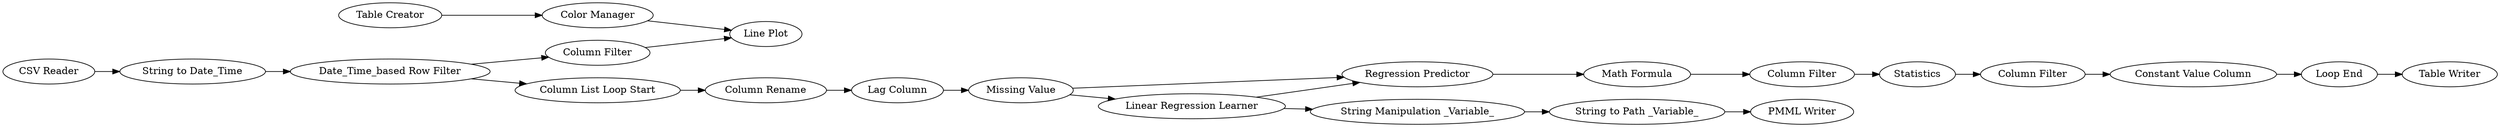 digraph {
	"660056776360302631_335" [label="Constant Value Column"]
	"7873272383283197297_243" [label="Column List Loop Start"]
	"-6796543617349854576_179" [label="PMML Writer"]
	"660056776360302631_332" [label="Column Filter"]
	"660056776360302631_334" [label="Math Formula"]
	"7873272383283197297_340" [label="CSV Reader"]
	"7873272383283197297_342" [label="Loop End"]
	"7873272383283197297_210" [label="Lag Column"]
	"7873272383283197297_245" [label="Missing Value"]
	"7873272383283197297_179" [label="Linear Regression Learner"]
	"7873272383283197297_336" [label="Regression Predictor"]
	"3943414578606325559_324" [label="String to Date_Time"]
	"7873272383283197297_329" [label="Color Manager"]
	"7873272383283197297_327" [label="Line Plot"]
	"7873272383283197297_330" [label="Column Filter"]
	"7873272383283197297_341" [label="Table Writer"]
	"-6796543617349854576_182" [label="String to Path _Variable_"]
	"660056776360302631_331" [label=Statistics]
	"7873272383283197297_328" [label="Table Creator"]
	"7873272383283197297_191" [label="Column Rename"]
	"660056776360302631_336" [label="Column Filter"]
	"3943414578606325559_325" [label="Date_Time_based Row Filter"]
	"-6796543617349854576_180" [label="String Manipulation _Variable_"]
	"7873272383283197297_342" -> "7873272383283197297_341"
	"7873272383283197297_336" -> "660056776360302631_334"
	"7873272383283197297_179" -> "7873272383283197297_336"
	"7873272383283197297_243" -> "7873272383283197297_191"
	"-6796543617349854576_180" -> "-6796543617349854576_182"
	"3943414578606325559_325" -> "7873272383283197297_330"
	"7873272383283197297_245" -> "7873272383283197297_179"
	"660056776360302631_334" -> "660056776360302631_332"
	"-6796543617349854576_182" -> "-6796543617349854576_179"
	"660056776360302631_336" -> "660056776360302631_335"
	"7873272383283197297_179" -> "-6796543617349854576_180"
	"7873272383283197297_329" -> "7873272383283197297_327"
	"7873272383283197297_340" -> "3943414578606325559_324"
	"660056776360302631_335" -> "7873272383283197297_342"
	"7873272383283197297_328" -> "7873272383283197297_329"
	"7873272383283197297_245" -> "7873272383283197297_336"
	"7873272383283197297_330" -> "7873272383283197297_327"
	"7873272383283197297_191" -> "7873272383283197297_210"
	"3943414578606325559_324" -> "3943414578606325559_325"
	"660056776360302631_332" -> "660056776360302631_331"
	"7873272383283197297_210" -> "7873272383283197297_245"
	"660056776360302631_331" -> "660056776360302631_336"
	"3943414578606325559_325" -> "7873272383283197297_243"
	rankdir=LR
}
